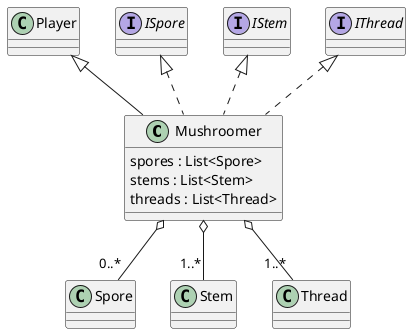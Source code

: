 @startuml mushroomer

Mushroomer o-- "0..*" Spore
Mushroomer o-- "1..*" Stem
Mushroomer o-- "1..*" Thread
class Mushroomer extends Player implements ISpore, IStem, IThread{
    spores : List<Spore>
    stems : List<Stem>
    threads : List<Thread>
}

@enduml